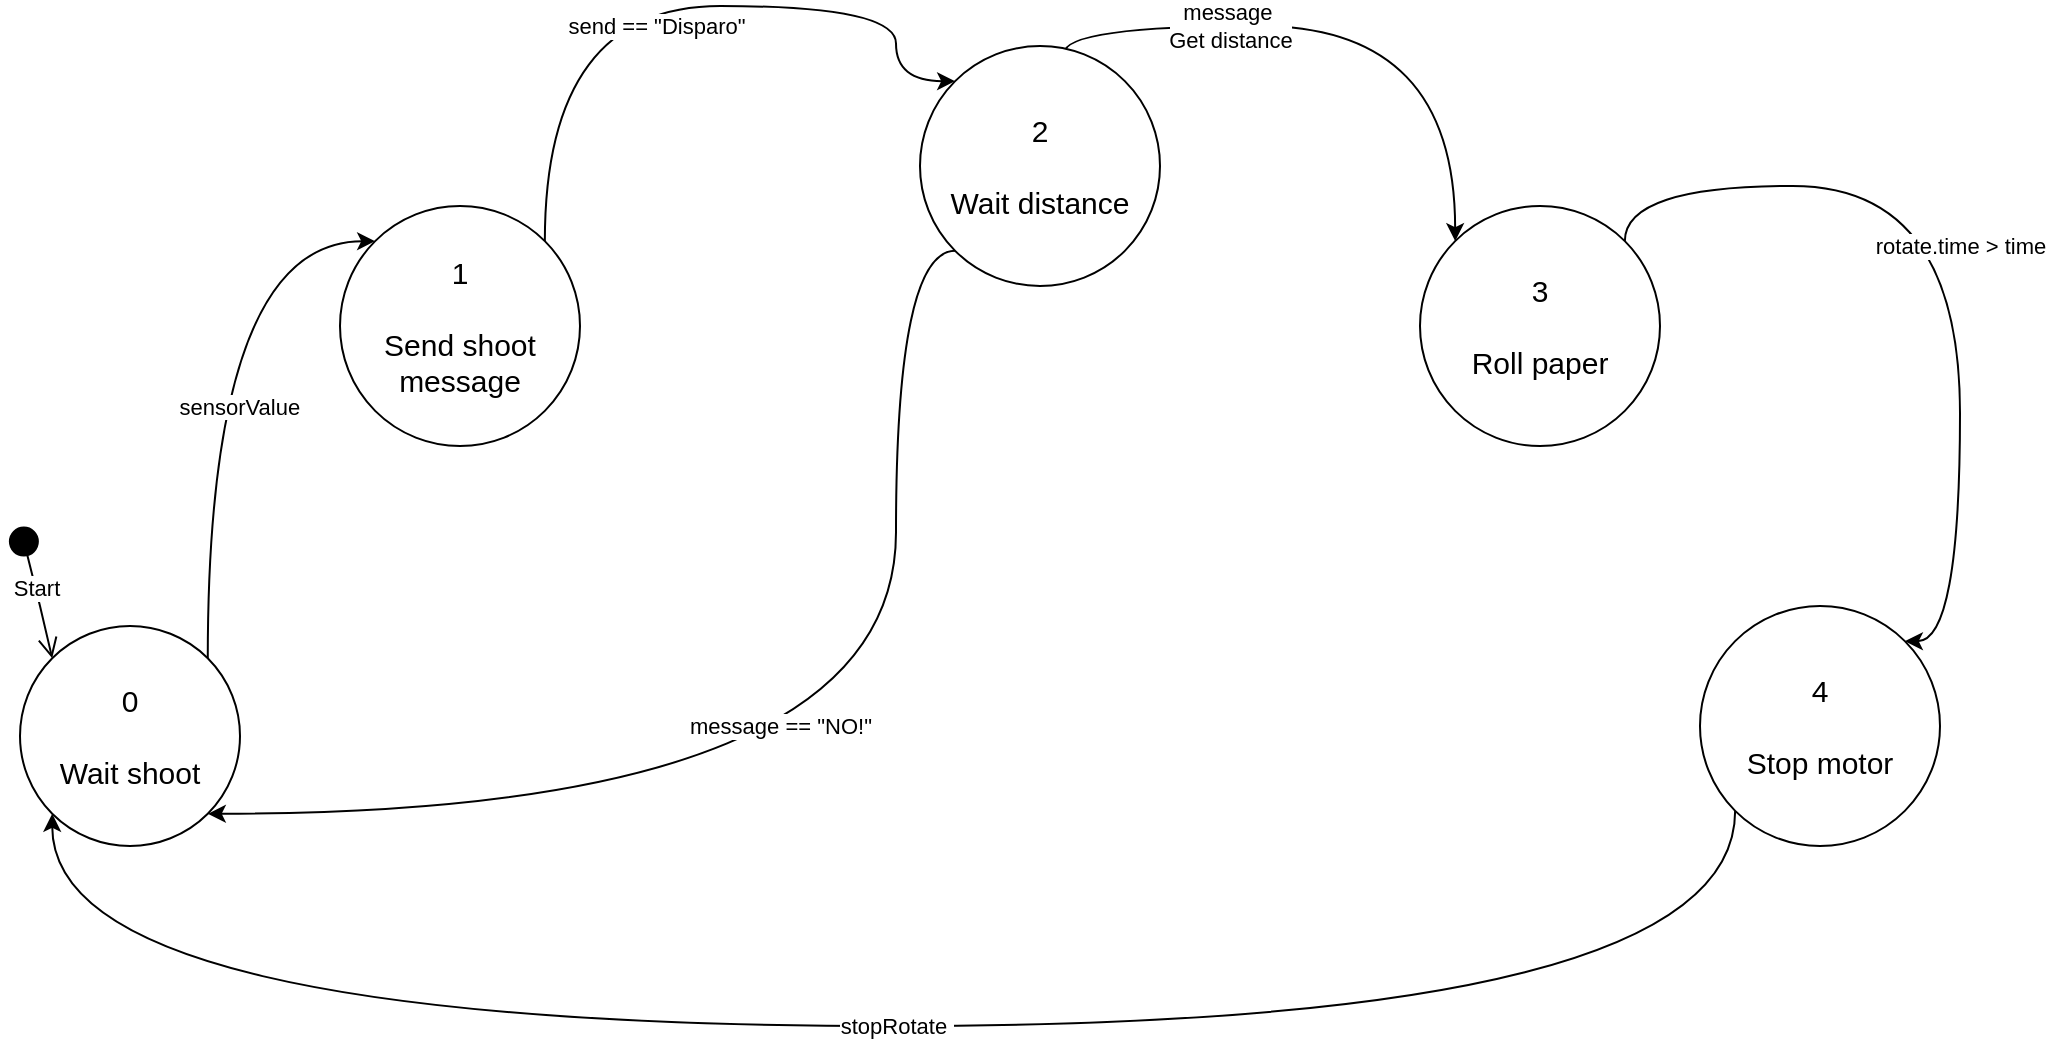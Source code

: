 <mxfile version="21.3.8" type="device">
  <diagram name="Page-1" id="58cdce13-f638-feb5-8d6f-7d28b1aa9fa0">
    <mxGraphModel dx="677" dy="375" grid="1" gridSize="10" guides="1" tooltips="1" connect="1" arrows="1" fold="1" page="1" pageScale="1" pageWidth="1100" pageHeight="850" background="none" math="0" shadow="0">
      <root>
        <mxCell id="0" />
        <mxCell id="1" parent="0" />
        <mxCell id="MVTyi4cymcAZBlQDS7a2-5" value="sensorValue" style="edgeStyle=orthogonalEdgeStyle;rounded=0;orthogonalLoop=1;jettySize=auto;exitX=1;exitY=0;exitDx=0;exitDy=0;entryX=0;entryY=0;entryDx=0;entryDy=0;curved=1;" parent="1" source="MVTyi4cymcAZBlQDS7a2-1" target="MVTyi4cymcAZBlQDS7a2-2" edge="1">
          <mxGeometry x="-0.137" y="-16" relative="1" as="geometry">
            <Array as="points">
              <mxPoint x="134" y="288" />
            </Array>
            <mxPoint as="offset" />
          </mxGeometry>
        </mxCell>
        <mxCell id="MVTyi4cymcAZBlQDS7a2-1" value="&lt;font style=&quot;font-size: 15px;&quot;&gt;0&lt;br&gt;&lt;br&gt;Wait shoot&lt;br&gt;&lt;/font&gt;" style="ellipse;whiteSpace=wrap;html=1;aspect=fixed;" parent="1" vertex="1">
          <mxGeometry x="40" y="480" width="110" height="110" as="geometry" />
        </mxCell>
        <mxCell id="MVTyi4cymcAZBlQDS7a2-11" value="send == &quot;Disparo&quot;" style="edgeStyle=orthogonalEdgeStyle;rounded=0;orthogonalLoop=1;jettySize=auto;html=1;exitX=1;exitY=0;exitDx=0;exitDy=0;entryX=0;entryY=0;entryDx=0;entryDy=0;curved=1;" parent="1" source="MVTyi4cymcAZBlQDS7a2-2" target="MVTyi4cymcAZBlQDS7a2-3" edge="1">
          <mxGeometry x="-0.036" y="-10" relative="1" as="geometry">
            <Array as="points">
              <mxPoint x="302" y="170" />
              <mxPoint x="478" y="170" />
            </Array>
            <mxPoint as="offset" />
          </mxGeometry>
        </mxCell>
        <mxCell id="MVTyi4cymcAZBlQDS7a2-2" value="&lt;font style=&quot;font-size: 15px;&quot;&gt;1&lt;br&gt;&lt;br&gt;Send shoot message&lt;br&gt;&lt;/font&gt;" style="ellipse;whiteSpace=wrap;html=1;aspect=fixed;" parent="1" vertex="1">
          <mxGeometry x="200" y="270" width="120" height="120" as="geometry" />
        </mxCell>
        <mxCell id="MVTyi4cymcAZBlQDS7a2-13" value="message&amp;nbsp;&lt;br&gt;Get distance" style="edgeStyle=orthogonalEdgeStyle;rounded=0;orthogonalLoop=1;jettySize=auto;html=1;exitX=1;exitY=0;exitDx=0;exitDy=0;entryX=0;entryY=0;entryDx=0;entryDy=0;curved=1;" parent="1" source="MVTyi4cymcAZBlQDS7a2-3" target="MVTyi4cymcAZBlQDS7a2-4" edge="1">
          <mxGeometry x="-0.218" relative="1" as="geometry">
            <Array as="points">
              <mxPoint x="562" y="180" />
              <mxPoint x="758" y="180" />
            </Array>
            <mxPoint as="offset" />
          </mxGeometry>
        </mxCell>
        <mxCell id="MVTyi4cymcAZBlQDS7a2-17" value="message == &quot;NO!&quot;" style="edgeStyle=orthogonalEdgeStyle;rounded=0;orthogonalLoop=1;jettySize=auto;html=1;exitX=0;exitY=1;exitDx=0;exitDy=0;entryX=1;entryY=1;entryDx=0;entryDy=0;curved=1;" parent="1" source="MVTyi4cymcAZBlQDS7a2-3" target="MVTyi4cymcAZBlQDS7a2-1" edge="1">
          <mxGeometry x="0.127" y="-44" relative="1" as="geometry">
            <Array as="points">
              <mxPoint x="478" y="574" />
            </Array>
            <mxPoint as="offset" />
          </mxGeometry>
        </mxCell>
        <mxCell id="MVTyi4cymcAZBlQDS7a2-3" value="&lt;font style=&quot;font-size: 15px;&quot;&gt;2&lt;br&gt;&lt;br&gt;Wait distance&lt;br&gt;&lt;/font&gt;" style="ellipse;whiteSpace=wrap;html=1;aspect=fixed;" parent="1" vertex="1">
          <mxGeometry x="490" y="190" width="120" height="120" as="geometry" />
        </mxCell>
        <mxCell id="MVTyi4cymcAZBlQDS7a2-24" value="rotate.time &amp;gt; time" style="edgeStyle=orthogonalEdgeStyle;rounded=0;orthogonalLoop=1;jettySize=auto;html=1;exitX=1;exitY=0;exitDx=0;exitDy=0;entryX=1;entryY=0;entryDx=0;entryDy=0;curved=1;" parent="1" source="MVTyi4cymcAZBlQDS7a2-4" target="MVTyi4cymcAZBlQDS7a2-22" edge="1">
          <mxGeometry relative="1" as="geometry">
            <Array as="points">
              <mxPoint x="842" y="260" />
              <mxPoint x="1010" y="260" />
              <mxPoint x="1010" y="488" />
            </Array>
          </mxGeometry>
        </mxCell>
        <mxCell id="MVTyi4cymcAZBlQDS7a2-4" value="&lt;font style=&quot;font-size: 15px;&quot;&gt;3&lt;br&gt;&lt;br&gt;Roll paper&lt;br&gt;&lt;/font&gt;" style="ellipse;whiteSpace=wrap;html=1;aspect=fixed;" parent="1" vertex="1">
          <mxGeometry x="740" y="270" width="120" height="120" as="geometry" />
        </mxCell>
        <mxCell id="MVTyi4cymcAZBlQDS7a2-27" value="stopRotate&amp;nbsp;" style="edgeStyle=orthogonalEdgeStyle;rounded=0;orthogonalLoop=1;jettySize=auto;html=1;exitX=0;exitY=1;exitDx=0;exitDy=0;entryX=0;entryY=1;entryDx=0;entryDy=0;curved=1;" parent="1" source="MVTyi4cymcAZBlQDS7a2-22" target="MVTyi4cymcAZBlQDS7a2-1" edge="1">
          <mxGeometry relative="1" as="geometry">
            <Array as="points">
              <mxPoint x="898" y="680" />
              <mxPoint x="56" y="680" />
            </Array>
          </mxGeometry>
        </mxCell>
        <mxCell id="MVTyi4cymcAZBlQDS7a2-22" value="&lt;font style=&quot;font-size: 15px;&quot;&gt;4&lt;br&gt;&lt;br&gt;Stop motor&lt;br&gt;&lt;/font&gt;" style="ellipse;whiteSpace=wrap;html=1;aspect=fixed;" parent="1" vertex="1">
          <mxGeometry x="880" y="470" width="120" height="120" as="geometry" />
        </mxCell>
        <mxCell id="SVKY76wlo63Xa0BYTwR3-4" value="Start" style="html=1;verticalAlign=bottom;startArrow=circle;startFill=1;endArrow=open;startSize=6;endSize=8;elbow=vertical;rounded=0;entryX=0;entryY=0;entryDx=0;entryDy=0;" edge="1" parent="1" target="MVTyi4cymcAZBlQDS7a2-1">
          <mxGeometry x="0.187" y="-2" width="80" relative="1" as="geometry">
            <mxPoint x="40" y="430" as="sourcePoint" />
            <mxPoint x="100" y="430" as="targetPoint" />
            <Array as="points">
              <mxPoint x="50" y="470" />
            </Array>
            <mxPoint as="offset" />
          </mxGeometry>
        </mxCell>
      </root>
    </mxGraphModel>
  </diagram>
</mxfile>
